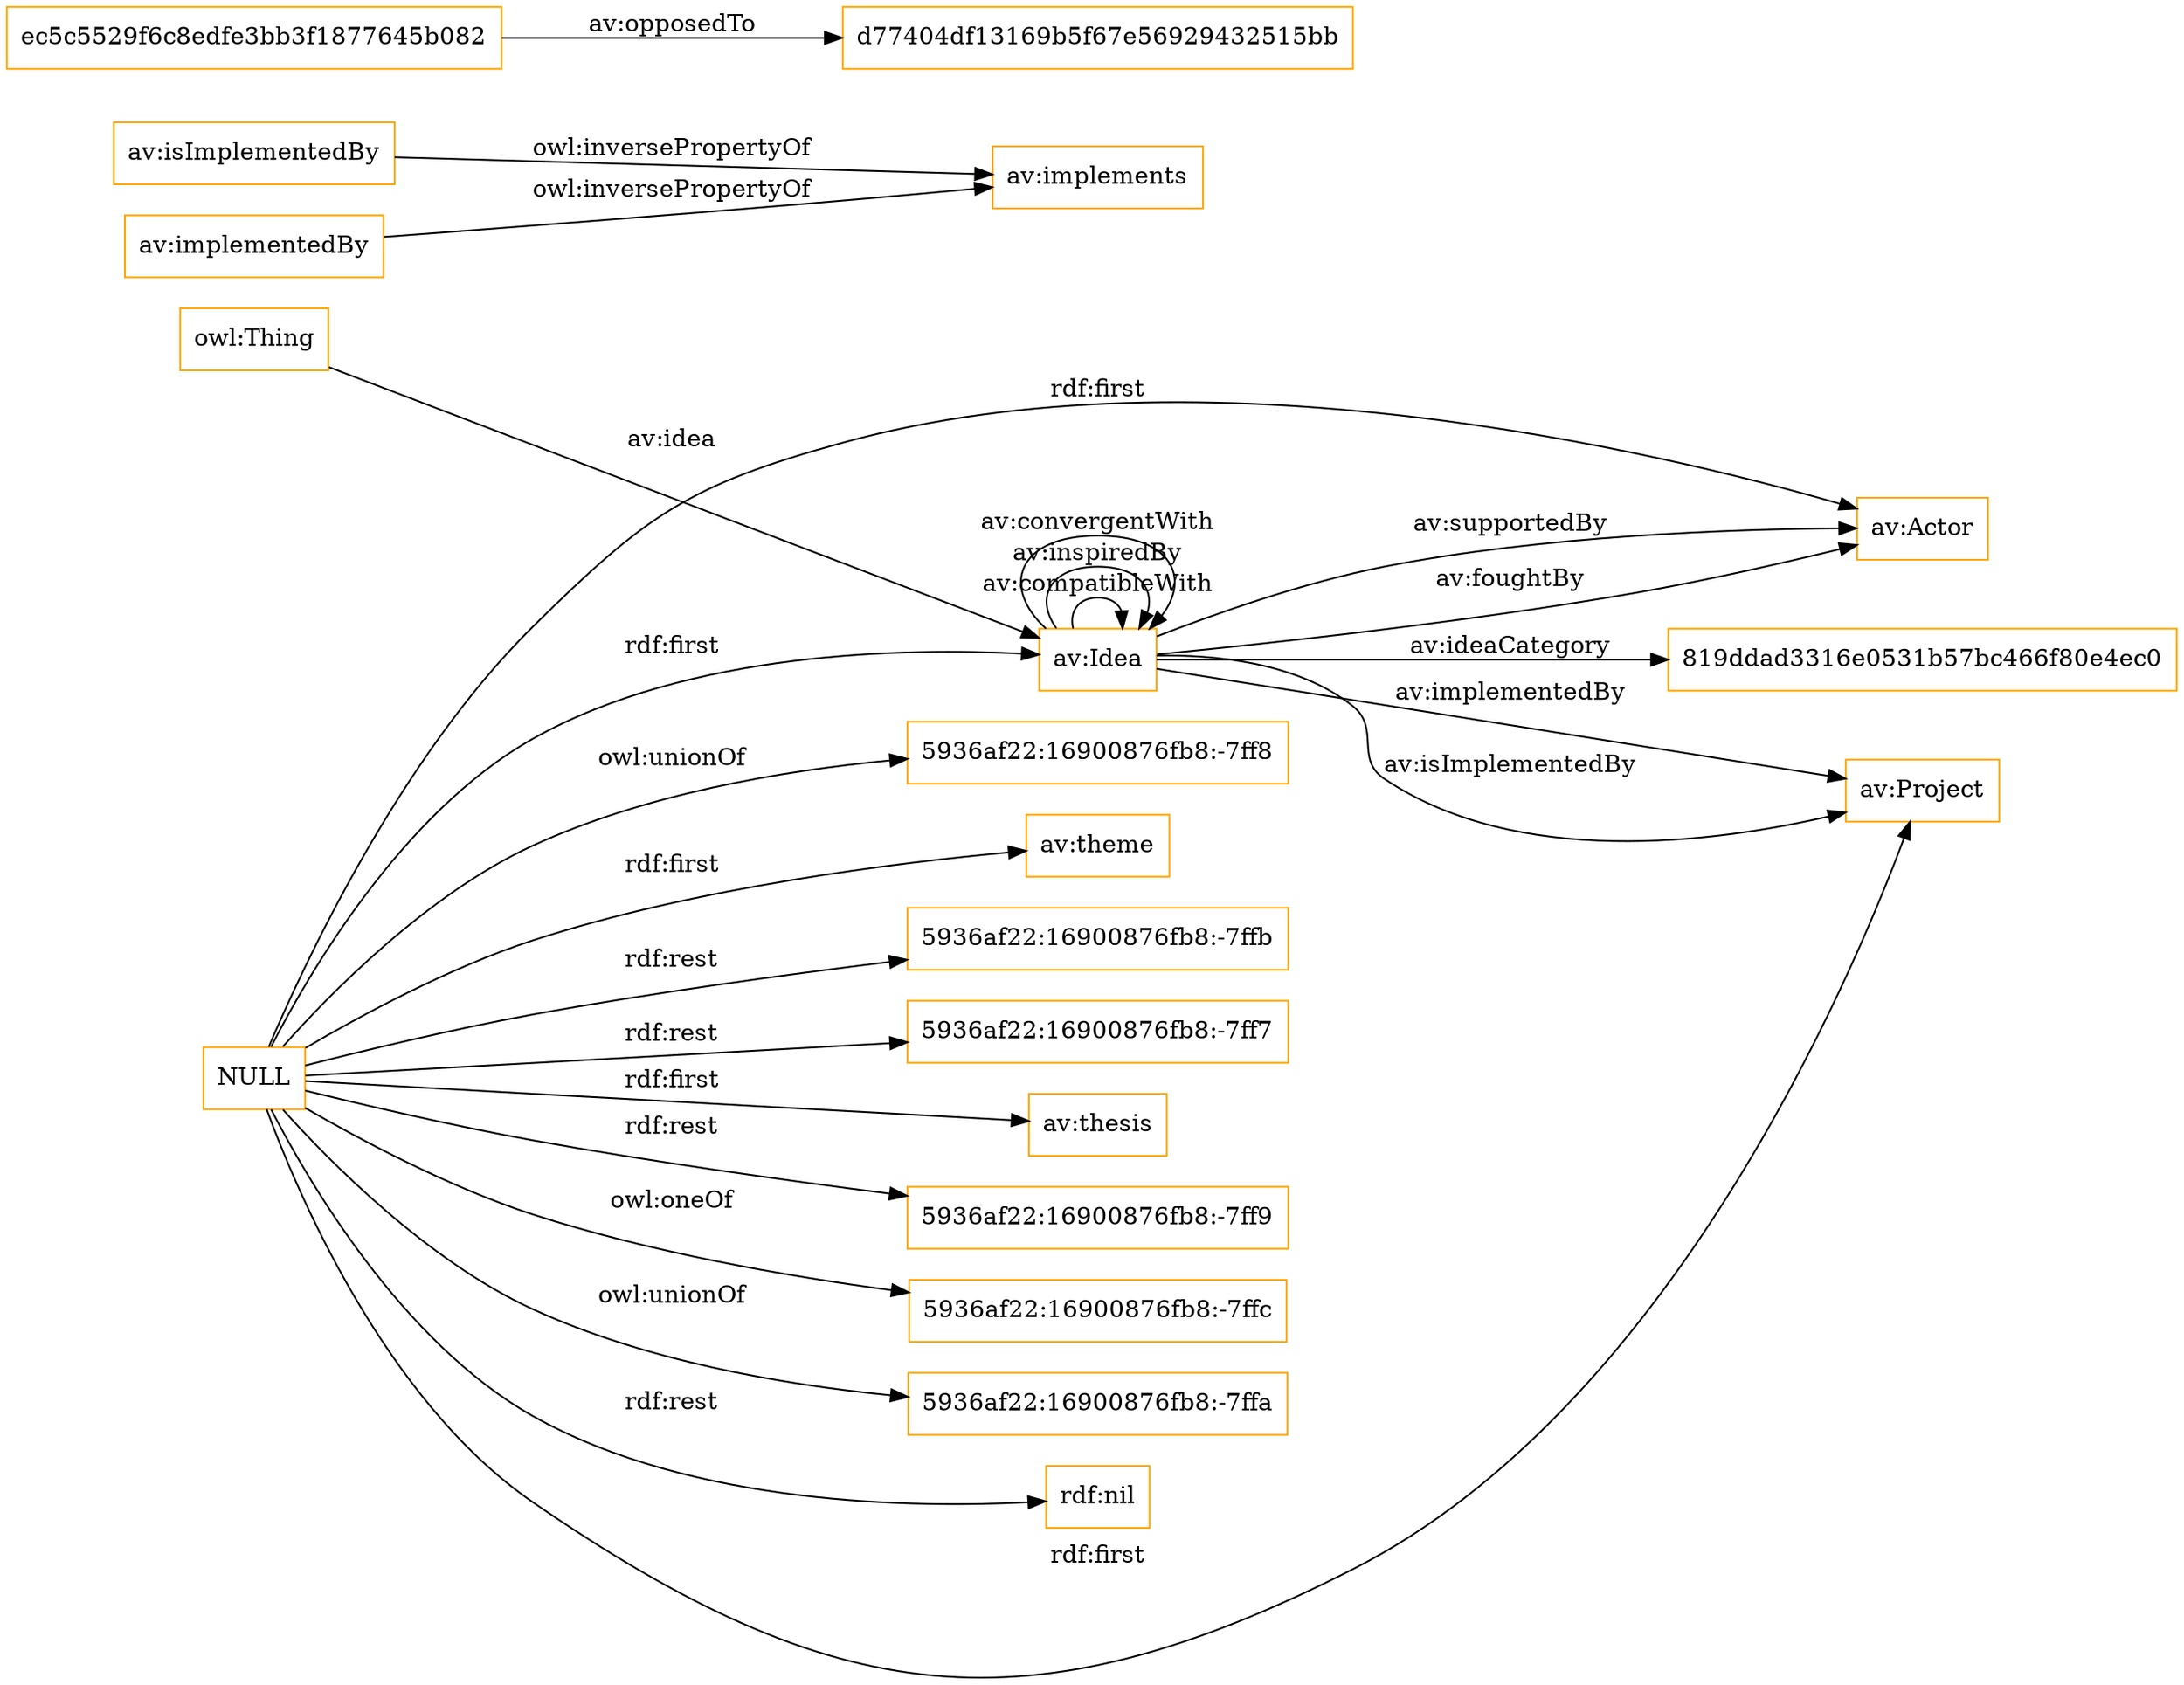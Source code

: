 digraph ar2dtool_diagram { 
rankdir=LR;
size="1501"
node [shape = rectangle, color="orange"]; "av:Idea" ; /*classes style*/
	"av:isImplementedBy" -> "av:implements" [ label = "owl:inversePropertyOf" ];
	"av:implementedBy" -> "av:implements" [ label = "owl:inversePropertyOf" ];
	"NULL" -> "5936af22:16900876fb8:-7ffb" [ label = "rdf:rest" ];
	"NULL" -> "5936af22:16900876fb8:-7ff7" [ label = "rdf:rest" ];
	"NULL" -> "av:thesis" [ label = "rdf:first" ];
	"NULL" -> "av:Idea" [ label = "rdf:first" ];
	"NULL" -> "5936af22:16900876fb8:-7ff9" [ label = "rdf:rest" ];
	"NULL" -> "5936af22:16900876fb8:-7ffc" [ label = "owl:oneOf" ];
	"NULL" -> "5936af22:16900876fb8:-7ffa" [ label = "owl:unionOf" ];
	"NULL" -> "av:Project" [ label = "rdf:first" ];
	"NULL" -> "rdf:nil" [ label = "rdf:rest" ];
	"NULL" -> "av:Actor" [ label = "rdf:first" ];
	"NULL" -> "5936af22:16900876fb8:-7ff8" [ label = "owl:unionOf" ];
	"NULL" -> "av:theme" [ label = "rdf:first" ];
	"av:Idea" -> "av:Project" [ label = "av:implementedBy" ];
	"av:Idea" -> "av:Idea" [ label = "av:compatibleWith" ];
	"av:Idea" -> "av:Project" [ label = "av:isImplementedBy" ];
	"av:Idea" -> "av:Idea" [ label = "av:inspiredBy" ];
	"av:Idea" -> "819ddad3316e0531b57bc466f80e4ec0" [ label = "av:ideaCategory" ];
	"ec5c5529f6c8edfe3bb3f1877645b082" -> "d77404df13169b5f67e56929432515bb" [ label = "av:opposedTo" ];
	"av:Idea" -> "av:Idea" [ label = "av:convergentWith" ];
	"owl:Thing" -> "av:Idea" [ label = "av:idea" ];
	"av:Idea" -> "av:Actor" [ label = "av:foughtBy" ];
	"av:Idea" -> "av:Actor" [ label = "av:supportedBy" ];

}
